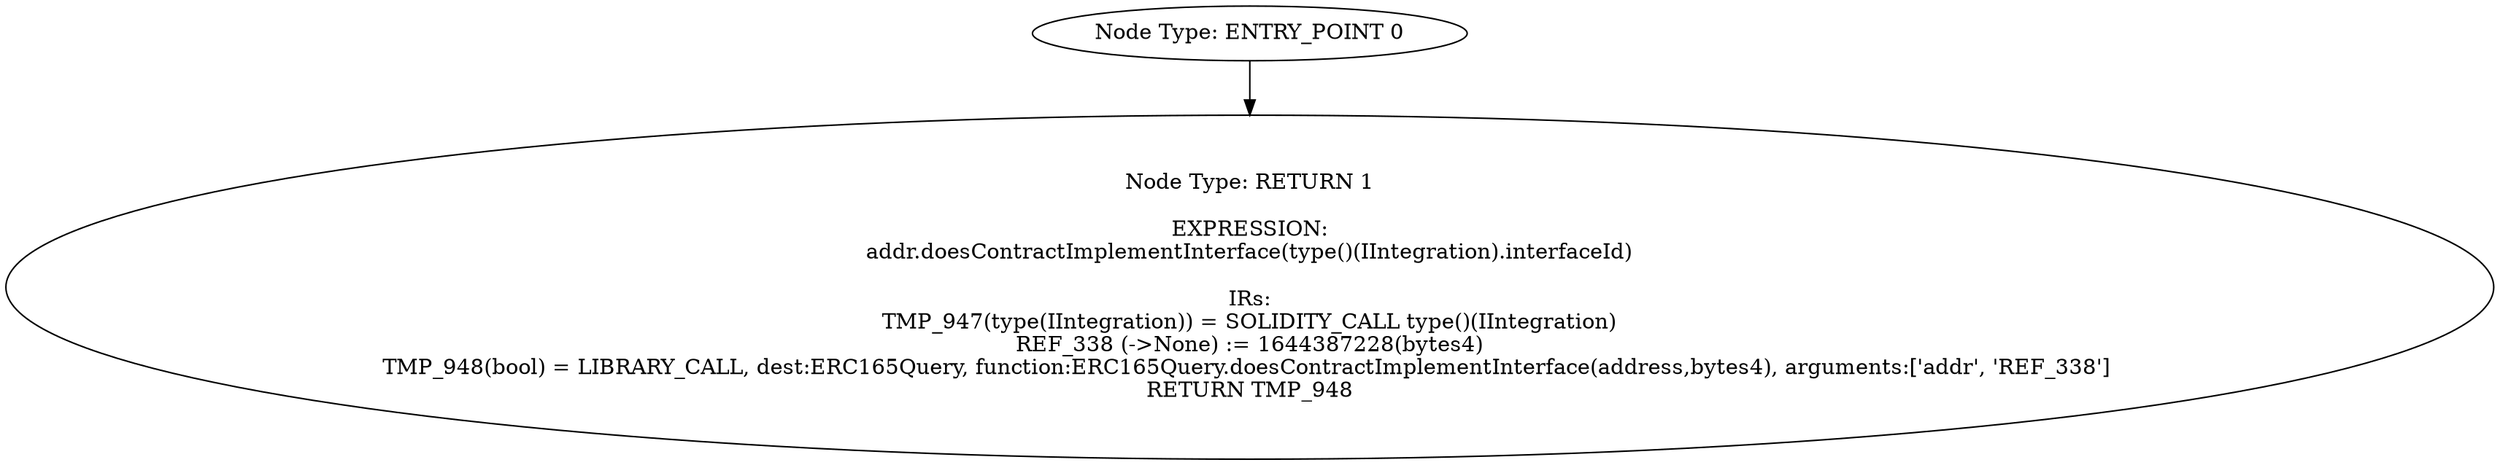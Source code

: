 digraph{
0[label="Node Type: ENTRY_POINT 0
"];
0->1;
1[label="Node Type: RETURN 1

EXPRESSION:
addr.doesContractImplementInterface(type()(IIntegration).interfaceId)

IRs:
TMP_947(type(IIntegration)) = SOLIDITY_CALL type()(IIntegration)
REF_338 (->None) := 1644387228(bytes4)
TMP_948(bool) = LIBRARY_CALL, dest:ERC165Query, function:ERC165Query.doesContractImplementInterface(address,bytes4), arguments:['addr', 'REF_338'] 
RETURN TMP_948"];
}
